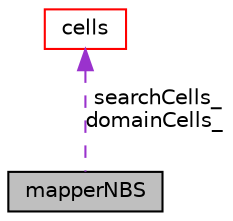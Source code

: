 digraph "mapperNBS"
{
 // LATEX_PDF_SIZE
  edge [fontname="Helvetica",fontsize="10",labelfontname="Helvetica",labelfontsize="10"];
  node [fontname="Helvetica",fontsize="10",shape=record];
  Node1 [label="mapperNBS",height=0.2,width=0.4,color="black", fillcolor="grey75", style="filled", fontcolor="black",tooltip=" "];
  Node2 -> Node1 [dir="back",color="darkorchid3",fontsize="10",style="dashed",label=" searchCells_\ndomainCells_" ,fontname="Helvetica"];
  Node2 [label="cells",height=0.2,width=0.4,color="red", fillcolor="white", style="filled",URL="$classpFlow_1_1cells.html",tooltip=" "];
}
